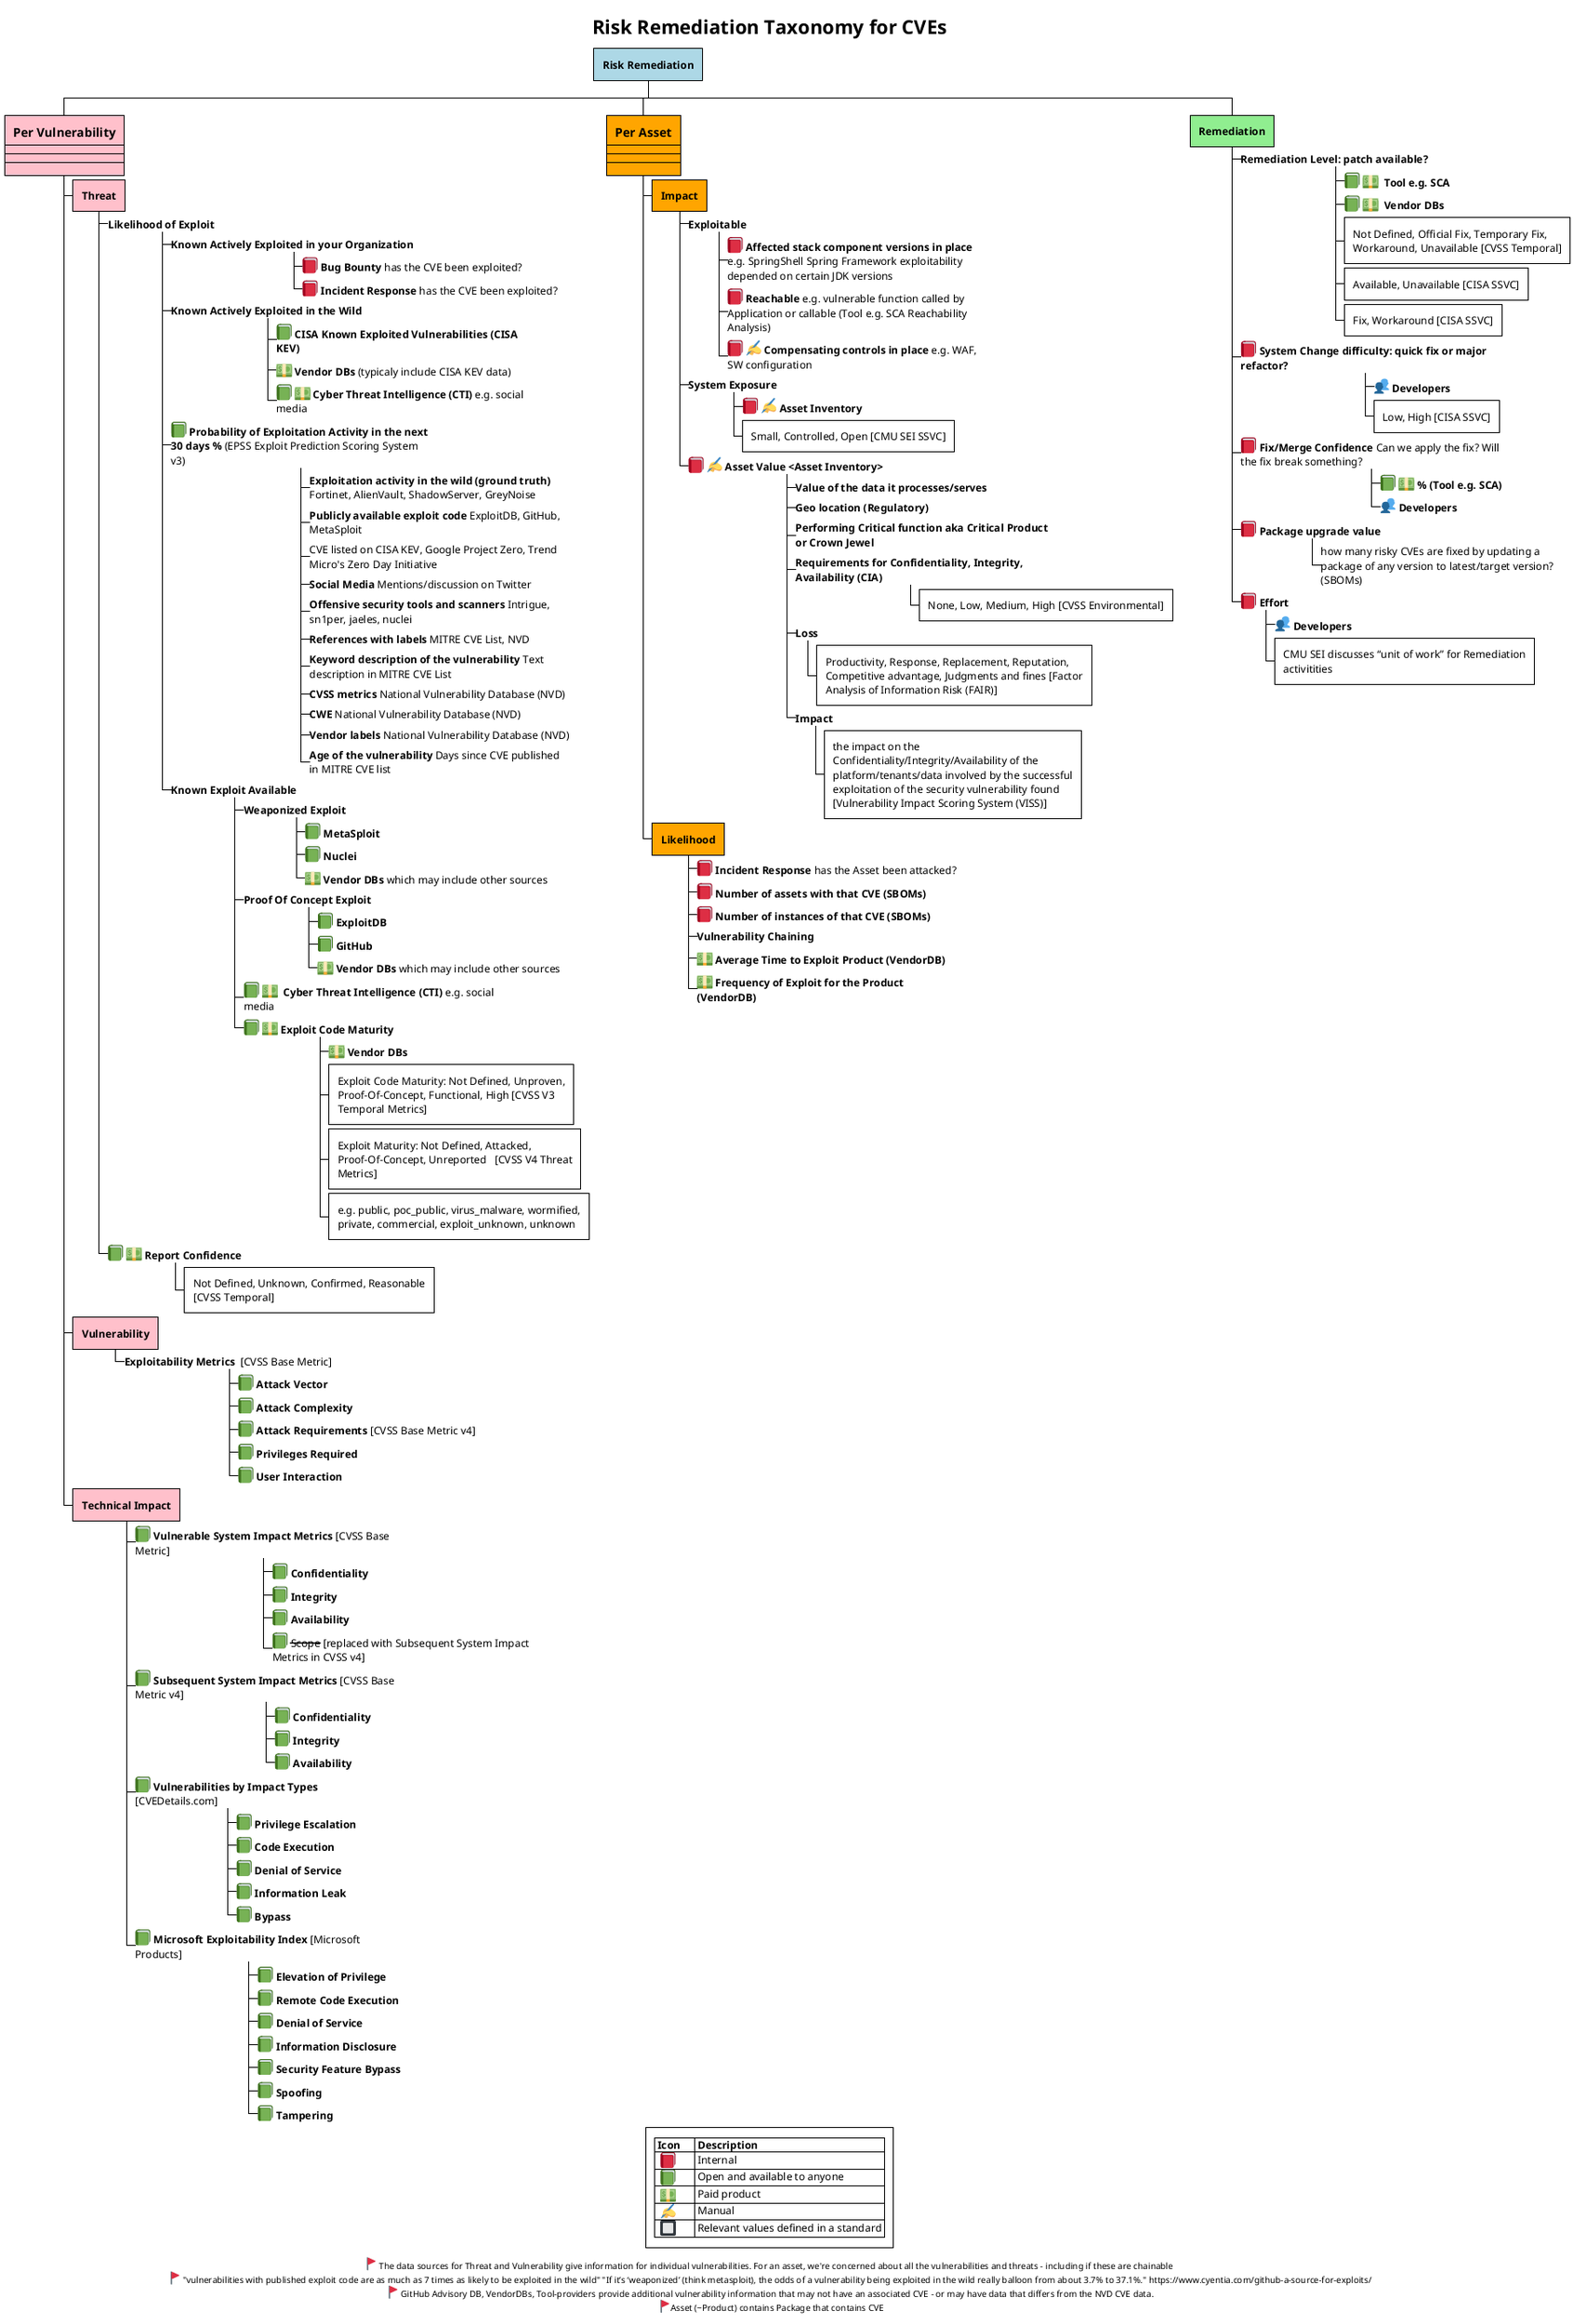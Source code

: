 ' /* Copyright Yahoo, Licensed under the terms of the Apache 2.0 license. See LICENSE file in project root for terms. */

@startwbs RiskRemediation
!theme plain

<style>
wbsDiagram {
  .riskremediation {
      BackgroundColor lightblue
  }
  .risk {
      BackgroundColor pink
  }
  .asset {
      BackgroundColor orange
  }
  .remediation {
      BackgroundColor lightgreen
  }
}

</style>

Title Risk Remediation Taxonomy for CVEs

* **Risk Remediation** <<riskremediation>>

**[#pink]:==Per Vulnerability 
----
----
----;


***[#pink] **Threat**

****_ **Likelihood of Exploit**
*****_ **Known Actively Exploited in your Organization**
******_ <:closed_book:> **Bug Bounty** has the CVE been exploited?
******_ <:closed_book:> **Incident Response** has the CVE been exploited? 
*****_ **Known Actively Exploited in the Wild**
******_ <:green_book:> **CISA Known Exploited Vulnerabilities (CISA KEV)**
******_ <:dollar:> **Vendor DBs** (typicaly include CISA KEV data)
******_ <:green_book:> <:dollar:> **Cyber Threat Intelligence (CTI)** e.g. social media
*****_  <:green_book:> **Probability of Exploitation Activity in the next 30 days % **(EPSS Exploit Prediction Scoring System v3)
******_ **Exploitation activity in the wild (ground truth)** Fortinet, AlienVault, ShadowServer, GreyNoise
******_ **Publicly available exploit code** ExploitDB, GitHub, MetaSploit
******_ CVE listed on CISA KEV, Google Project Zero, Trend Micro's Zero Day Initiative
******_ **Social Media** Mentions/discussion on Twitter
******_ **Offensive security tools and scanners** Intrigue, sn1per, jaeles, nuclei
******_ **References with labels** MITRE CVE List, NVD
******_ **Keyword description of the vulnerability** Text description in MITRE CVE List
******_ **CVSS metrics** National Vulnerability Database (NVD)
******_ **CWE** National Vulnerability Database (NVD)
******_ **Vendor labels** National Vulnerability Database (NVD)
******_ **Age of the vulnerability** Days since CVE published in MITRE CVE list
*****_ **Known Exploit Available**
******_ **Weaponized Exploit**
*******_ <:green_book:>** MetaSploit** 
*******_ <:green_book:>** Nuclei** 
*******_ <:dollar:>** Vendor DBs** which may include other sources
******_ **Proof Of Concept Exploit**
*******_ <:green_book:>** ExploitDB** 
*******_ <:green_book:>** GitHub** 
*******_ <:dollar:>** Vendor DBs** which may include other sources
******_ <:green_book:> <:dollar:>  **Cyber Threat Intelligence (CTI)** e.g. social media
******_ <:green_book:> <:dollar:> **Exploit Code Maturity **
*******_ <:dollar:> **Vendor DBs** 
******* Exploit Code Maturity: Not Defined, Unproven, Proof-Of-Concept, Functional, High [CVSS V3 Temporal Metrics]
******* Exploit Maturity: Not Defined, Attacked, Proof-Of-Concept, Unreported   [CVSS V4 Threat Metrics]
******* e.g. public, poc_public, virus_malware, wormified, private, commercial, exploit_unknown, unknown


****_ <:green_book:> <:dollar:> **Report Confidence **
***** Not Defined, Unknown, Confirmed, Reasonable [CVSS Temporal]



***[#pink] **Vulnerability**


****_ **Exploitability Metrics ** [CVSS Base Metric]
*****_ <:green_book:> **Attack Vector** 
*****_ <:green_book:> **Attack Complexity** 
*****_ <:green_book:> **Attack Requirements** [CVSS Base Metric v4]
*****_ <:green_book:> **Privileges Required** 
*****_ <:green_book:> **User Interaction** 



***[#pink] **Technical Impact**

****_ <:green_book:> **Vulnerable System Impact Metrics** [CVSS Base Metric]
*****_ <:green_book:> **Confidentiality**  
*****_ <:green_book:> **Integrity**
*****_ <:green_book:> **Availability** 
*****_ <:green_book:> --Scope-- [replaced with Subsequent System Impact Metrics in CVSS v4]


****_ <:green_book:> **Subsequent System Impact Metrics** [CVSS Base Metric v4]
*****_ <:green_book:> **Confidentiality** 
*****_ <:green_book:> **Integrity** 
*****_ <:green_book:> **Availability** 

****_ <:green_book:> **Vulnerabilities by Impact Types** [CVEDetails.com]
*****_ <:green_book:> **Privilege Escalation** 
*****_ <:green_book:> **Code Execution** 
*****_ <:green_book:> **Denial of Service ** 
*****_ <:green_book:> **Information Leak ** 
*****_ <:green_book:> **Bypass** 

****_ <:green_book:> **Microsoft Exploitability Index** [Microsoft Products]
*****_ <:green_book:> **Elevation of Privilege** 
*****_ <:green_book:> **Remote Code Execution** 
*****_ <:green_book:> **Denial of Service ** 
*****_ <:green_book:> **Information Disclosure ** 
*****_ <:green_book:> **Security Feature Bypass** 
*****_ <:green_book:> **Spoofing** 
*****_ <:green_book:> **Tampering** 


**[#orange]:==Per Asset 
----
----
----;

*** **Impact** <<asset>>

****_ **Exploitable**
*****_ <:closed_book:> **Affected stack component versions in place** e.g. SpringShell Spring Framework exploitability depended on certain JDK versions
*****_ <:closed_book:> **Reachable** e.g. vulnerable function called by Application or callable (Tool e.g. SCA Reachability Analysis)
*****_ <:closed_book:> <:writing_hand:> **Compensating controls in place** e.g. WAF, SW configuration

****_ **System Exposure** 
*****_ <:closed_book:> <:writing_hand:> **Asset Inventory **
***** Small, Controlled, Open [CMU SEI SSVC] 

****_ <:closed_book:> <:writing_hand:> **Asset Value <Asset Inventory>**
*****_ **Value of the data it processes/serves**
*****_ **Geo location (Regulatory)**
*****_ **Performing Critical function aka Critical Product or Crown Jewel**

*****_ **Requirements for Confidentiality, Integrity, Availability (CIA) **
****** None, Low, Medium, High [CVSS Environmental]

*****_ **Loss** 
****** Productivity, Response, Replacement, Reputation, Competitive advantage, Judgments and fines [Factor Analysis of Information Risk (FAIR)]

*****_ **Impact** 
****** the impact on the Confidentiality/Integrity/Availability of the platform/tenants/data involved by the successful exploitation of the security vulnerability found [Vulnerability Impact Scoring System (VISS)]

*** **Likelihood** <<asset>>
****_ <:closed_book:> **Incident Response** has the Asset been attacked?
****_ <:closed_book:> **Number of assets with that CVE (SBOMs)**
****_ <:closed_book:> **Number of instances of that CVE (SBOMs)**
****_ **Vulnerability Chaining**
****_ <:dollar:> **Average Time to Exploit Product (VendorDB)**
****_ <:dollar:> **Frequency of Exploit for the Product (VendorDB)**


** **Remediation** <<remediation>> 
***_ **Remediation Level: patch available?**
****_ <:green_book:> <:dollar:> ** Tool e.g. SCA**
****_ <:green_book:> <:dollar:> ** Vendor DBs** 

**** Not Defined, Official Fix, Temporary Fix, Workaround, Unavailable [CVSS Temporal]
**** Available, Unavailable [CISA SSVC]
**** Fix, Workaround [CISA SSVC]
***_ <:closed_book:> **System Change difficulty: quick fix or major refactor?**
****_ <:busts_in_silhouette:> **Developers**
**** Low, High [CISA SSVC]
***_ <:closed_book:> **Fix/Merge Confidence** Can we apply the fix? Will the fix break something?
****_ <:green_book:> <:dollar:> **% (Tool e.g. SCA)**
****_ <:busts_in_silhouette:> **Developers**
***_ <:closed_book:> **Package upgrade value**
****_ how many risky CVEs are fixed by updating a package of any version to latest/target version? (SBOMs)
***_ <:closed_book:> **Effort**
****_ <:busts_in_silhouette:> **Developers**
**** CMU SEI discusses “unit of work” for Remediation activitities

legend
    |= Icon |= Description |
    |  <:closed_book:>  | Internal |
    |  <:green_book:>   | Open and available to anyone |
    |  <:dollar:>       | Paid product  |
    |  <:writing_hand:> | Manual |
    |  <:black_square_button:> | Relevant values defined in a standard |
endlegend

center footer <:triangular_flag_on_post:> The data sources for Threat and Vulnerability give information for individual vulnerabilities. For an asset, we're concerned about all the vulnerabilities and threats - including if these are chainable \n <:triangular_flag_on_post:> "vulnerabilities with published exploit code are as much as 7 times as likely to be exploited in the wild" "If it’s ‘weaponized’ (think metasploit), the odds of a vulnerability being exploited in the wild really balloon from about 3.7% to 37.1%." https://www.cyentia.com/github-a-source-for-exploits/ \n <:triangular_flag_on_post:> GitHub Advisory DB, VendorDBs, Tool-providers provide additional vulnerability information that may not have an associated CVE - or may have data that differs from the NVD CVE data. \n <:triangular_flag_on_post:>Asset (~Product) contains Package that contains CVE

@endwbs

Themes
-------
This gives the best clarity
!theme plain 

Other themes considered:
!theme metal
!theme materia
!theme cerulean
!theme hacker

icons
------
https://plantuml.com/creole
https://www.plantuml.com/plantuml/svg/SoWkIImgAStDuKhDpS_AL31qC-5oICrB0Oe00000

preprocessor
------------
Consider using plantuml pre-processor in future to maintain definitions in one place/file. 
define: !$cisa_kev = "<:green_book:> **CISA Known Exploited Vulnerabilities (CISA KEV)**"
use: $cisa_kev 
